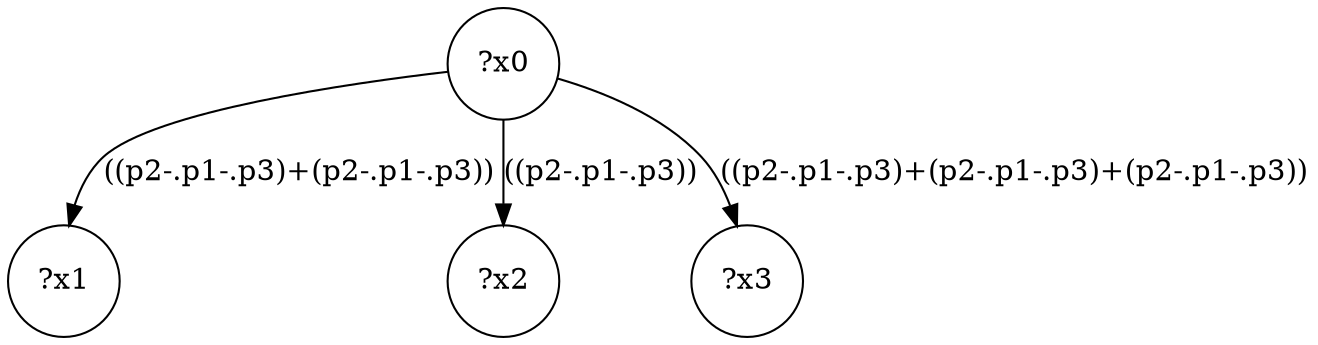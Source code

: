 digraph g {
	x0 [shape=circle, label="?x0"];
	x1 [shape=circle, label="?x1"];
	x0 -> x1 [label="((p2-.p1-.p3)+(p2-.p1-.p3))"];
	x2 [shape=circle, label="?x2"];
	x0 -> x2 [label="((p2-.p1-.p3))"];
	x3 [shape=circle, label="?x3"];
	x0 -> x3 [label="((p2-.p1-.p3)+(p2-.p1-.p3)+(p2-.p1-.p3))"];
}
